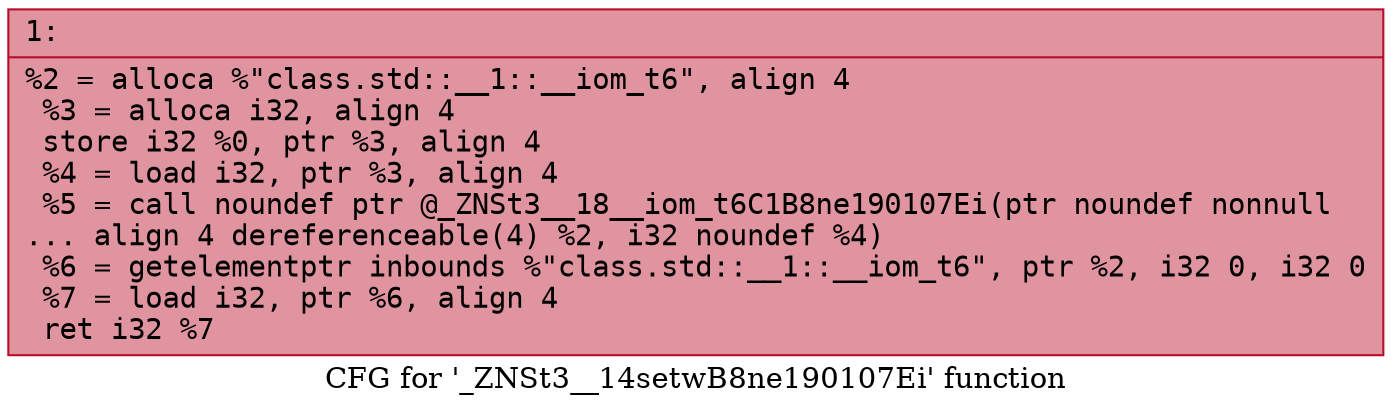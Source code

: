digraph "CFG for '_ZNSt3__14setwB8ne190107Ei' function" {
	label="CFG for '_ZNSt3__14setwB8ne190107Ei' function";

	Node0x600000dbf480 [shape=record,color="#b70d28ff", style=filled, fillcolor="#b70d2870" fontname="Courier",label="{1:\l|  %2 = alloca %\"class.std::__1::__iom_t6\", align 4\l  %3 = alloca i32, align 4\l  store i32 %0, ptr %3, align 4\l  %4 = load i32, ptr %3, align 4\l  %5 = call noundef ptr @_ZNSt3__18__iom_t6C1B8ne190107Ei(ptr noundef nonnull\l... align 4 dereferenceable(4) %2, i32 noundef %4)\l  %6 = getelementptr inbounds %\"class.std::__1::__iom_t6\", ptr %2, i32 0, i32 0\l  %7 = load i32, ptr %6, align 4\l  ret i32 %7\l}"];
}
